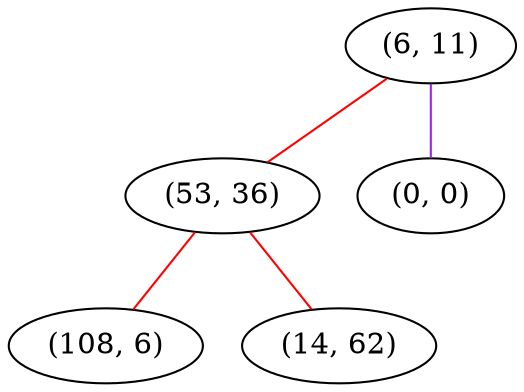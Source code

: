 graph "" {
"(6, 11)";
"(53, 36)";
"(0, 0)";
"(108, 6)";
"(14, 62)";
"(6, 11)" -- "(53, 36)"  [color=red, key=0, weight=1];
"(6, 11)" -- "(0, 0)"  [color=purple, key=0, weight=4];
"(53, 36)" -- "(108, 6)"  [color=red, key=0, weight=1];
"(53, 36)" -- "(14, 62)"  [color=red, key=0, weight=1];
}
